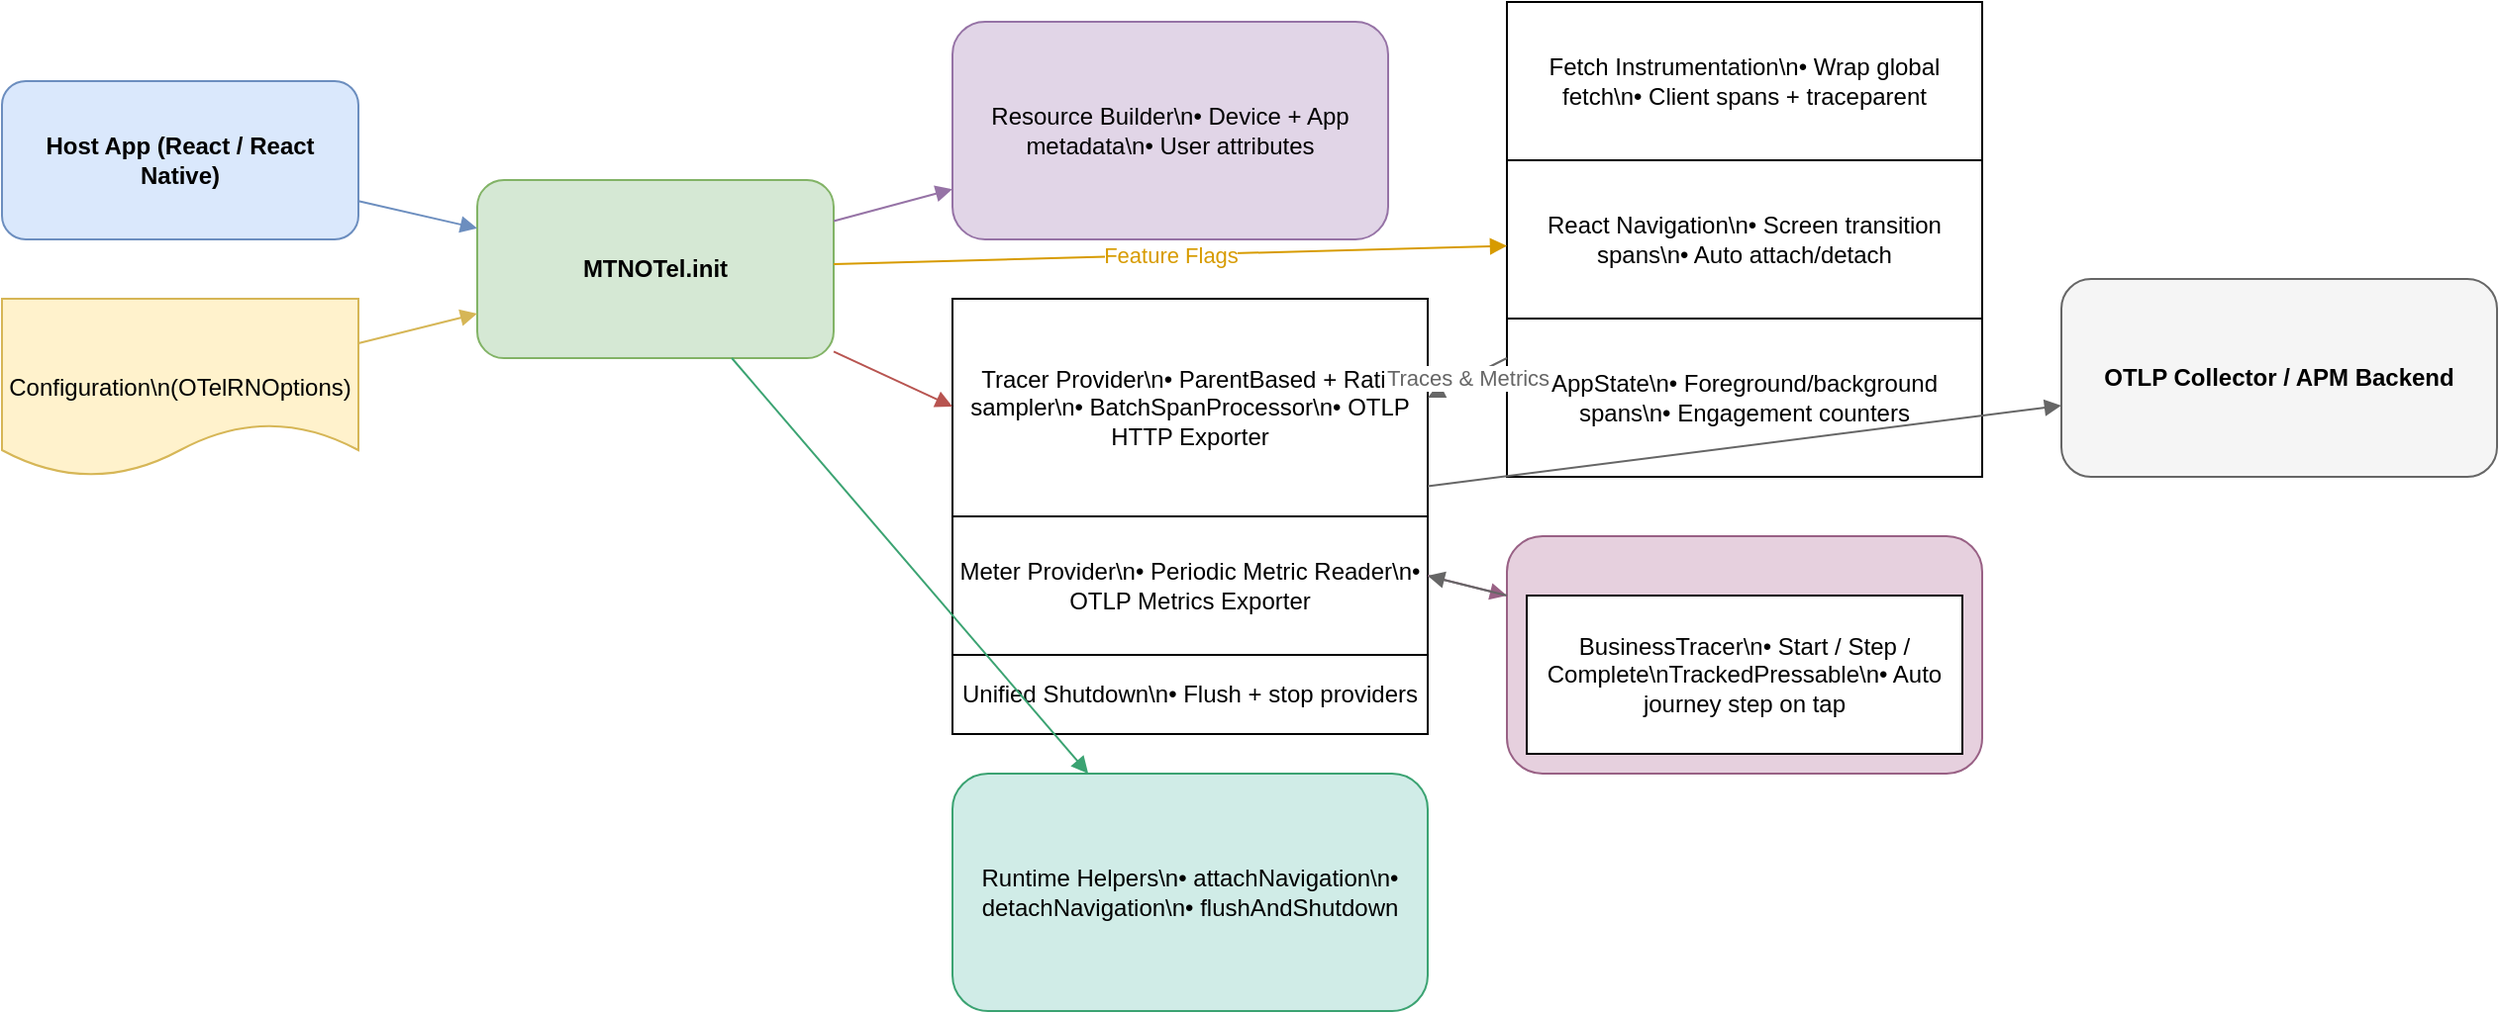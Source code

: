 <mxfile version="20.5.3" type="device">
  <diagram id="u8U4PZqv1P6SxJYHn9xP" name="MTN Telemetry SDK Architecture">
    <mxGraphModel dx="1600" dy="900" grid="1" gridSize="10" guides="1" tooltips="1" connect="1" arrows="1" fold="1" page="1" pageScale="1" pageWidth="1100" pageHeight="850" math="0" shadow="0">
      <root>
        <mxCell id="0"/>
        <mxCell id="1" parent="0"/>
        <mxCell id="App" value="Host App (React / React Native)" style="rounded=1;whiteSpace=wrap;html=1;fillColor=#dae8fc;strokeColor=#6c8ebf;fontStyle=1" vertex="1" parent="1">
          <mxGeometry x="80" y="120" width="180" height="80" as="geometry"/>
        </mxCell>
        <mxCell id="Options" value="Configuration\n(OTelRNOptions)" style="shape=document;whiteSpace=wrap;html=1;fillColor=#fff2cc;strokeColor=#d6b656" vertex="1" parent="1">
          <mxGeometry x="80" y="230" width="180" height="90" as="geometry"/>
        </mxCell>
        <mxCell id="Init" value="MTNOTel.init" style="rounded=1;whiteSpace=wrap;html=1;fillColor=#d5e8d4;strokeColor=#82b366;fontStyle=1" vertex="1" parent="1">
          <mxGeometry x="320" y="170" width="180" height="90" as="geometry"/>
        </mxCell>
        <mxCell id="Resource" value="Resource Builder\n• Device + App metadata\n• User attributes" style="rounded=1;whiteSpace=wrap;html=1;fillColor=#e1d5e7;strokeColor=#9673a6" vertex="1" parent="1">
          <mxGeometry x="560" y="90" width="220" height="110" as="geometry"/>
        </mxCell>
        <mxCell id="Providers" value="Provider Bundle" style="swimlane;childLayout=stackLayout;horizontal=1;startSize=30;rounded=1;html=1;whiteSpace=wrap;fillColor=#f8cecc;strokeColor=#b85450;fontStyle=1" vertex="1" parent="1">
          <mxGeometry x="560" y="230" width="240" height="220" as="geometry"/>
        </mxCell>
        <mxCell id="Tracer" value="Tracer Provider\n• ParentBased + Ratio sampler\n• BatchSpanProcessor\n• OTLP HTTP Exporter" style="whiteSpace=wrap;html=1;rounded=0" vertex="1" parent="Providers">
          <mxGeometry x="0" y="0" width="240" height="110" as="geometry"/>
        </mxCell>
        <mxCell id="Meter" value="Meter Provider\n• Periodic Metric Reader\n• OTLP Metrics Exporter" style="whiteSpace=wrap;html=1;rounded=0" vertex="1" parent="Providers">
          <mxGeometry x="0" y="110" width="240" height="70" as="geometry"/>
        </mxCell>
        <mxCell id="Shutdown" value="Unified Shutdown\n• Flush + stop providers" style="whiteSpace=wrap;html=1;rounded=0" vertex="1" parent="Providers">
          <mxGeometry x="0" y="180" width="240" height="40" as="geometry"/>
        </mxCell>
        <mxCell id="Instrumentations" value="Built-in Instrumentations" style="swimlane;startSize=30;rounded=1;horizontal=1;childLayout=stackLayout;html=1;whiteSpace=wrap;fillColor=#ffe6cc;strokeColor=#d79b00;fontStyle=1" vertex="1" parent="1">
          <mxGeometry x="840" y="80" width="240" height="240" as="geometry"/>
        </mxCell>
        <mxCell id="Fetch" value="Fetch Instrumentation\n• Wrap global fetch\n• Client spans + traceparent" style="whiteSpace=wrap;html=1" vertex="1" parent="Instrumentations">
          <mxGeometry x="0" y="0" width="240" height="80" as="geometry"/>
        </mxCell>
        <mxCell id="Navigation" value="React Navigation\n• Screen transition spans\n• Auto attach/detach" style="whiteSpace=wrap;html=1" vertex="1" parent="Instrumentations">
          <mxGeometry x="0" y="80" width="240" height="80" as="geometry"/>
        </mxCell>
        <mxCell id="AppState" value="AppState\n• Foreground/background spans\n• Engagement counters" style="whiteSpace=wrap;html=1" vertex="1" parent="Instrumentations">
          <mxGeometry x="0" y="160" width="240" height="80" as="geometry"/>
        </mxCell>
        <mxCell id="Business" value="Business Journey Utilities" style="rounded=1;whiteSpace=wrap;html=1;fillColor=#e6d0de;strokeColor=#996185;fontStyle=1" vertex="1" parent="1">
          <mxGeometry x="840" y="350" width="240" height="120" as="geometry"/>
        </mxCell>
        <mxCell id="BusinessContent" value="BusinessTracer\n• Start / Step / Complete\nTrackedPressable\n• Auto journey step on tap" style="whiteSpace=wrap;html=1" vertex="1" parent="Business">
          <mxGeometry x="10" y="30" width="220" height="80" as="geometry"/>
        </mxCell>
        <mxCell id="Helpers" value="Runtime Helpers\n• attachNavigation\n• detachNavigation\n• flushAndShutdown" style="rounded=1;whiteSpace=wrap;html=1;fillColor=#d0ece7;strokeColor=#3ba372" vertex="1" parent="1">
          <mxGeometry x="560" y="470" width="240" height="120" as="geometry"/>
        </mxCell>
        <mxCell id="Backend" value="OTLP Collector / APM Backend" style="rounded=1;whiteSpace=wrap;html=1;fillColor=#f5f5f5;strokeColor=#666666;fontStyle=1" vertex="1" parent="1">
          <mxGeometry x="1120" y="220" width="220" height="100" as="geometry"/>
        </mxCell>
        <mxCell id="Arrow1" style="endArrow=block;html=1;rounded=0;strokeColor=#6c8ebf" edge="1" parent="1" source="App" target="Init">
          <mxGeometry relative="1" as="geometry">
            <mxPoint x="260" y="200" as="targetPoint"/>
          </mxGeometry>
        </mxCell>
        <mxCell id="Arrow2" style="endArrow=block;html=1;rounded=0;strokeColor=#d6b656" edge="1" parent="1" source="Options" target="Init">
          <mxGeometry relative="1" as="geometry"/>
        </mxCell>
        <mxCell id="Arrow3" style="endArrow=block;html=1;rounded=0;strokeColor=#9673a6" edge="1" parent="1" source="Init" target="Resource">
          <mxGeometry relative="1" as="geometry"/>
        </mxCell>
        <mxCell id="Arrow4" style="endArrow=block;html=1;rounded=0;strokeColor=#b85450" edge="1" parent="1" source="Init" target="Providers">
          <mxGeometry relative="1" as="geometry"/>
        </mxCell>
        <mxCell id="Arrow5" value="Feature Flags" style="endArrow=block;html=1;rounded=0;strokeColor=#d79b00;fontColor=#d79b00" edge="1" parent="1" source="Init" target="Instrumentations">
          <mxGeometry relative="1" as="geometry">
            <mxPoint x="820" y="200" as="targetPoint"/>
          </mxGeometry>
        </mxCell>
        <mxCell id="Arrow6" style="endArrow=block;html=1;rounded=0;strokeColor=#996185" edge="1" parent="1" source="Providers" target="Business">
          <mxGeometry relative="1" as="geometry"/>
        </mxCell>
        <mxCell id="Arrow7" style="endArrow=block;html=1;rounded=0;strokeColor=#3ba372" edge="1" parent="1" source="Init" target="Helpers">
          <mxGeometry relative="1" as="geometry"/>
        </mxCell>
        <mxCell id="Arrow8" style="endArrow=block;html=1;rounded=0;strokeColor=#666666" edge="1" parent="1" source="Providers" target="Backend">
          <mxGeometry relative="1" as="geometry"/>
        </mxCell>
        <mxCell id="Arrow9" value="Traces &amp; Metrics" style="endArrow=block;html=1;rounded=0;strokeColor=#666666;fontColor=#666666" edge="1" parent="1" source="Instrumentations" target="Providers">
          <mxGeometry relative="1" as="geometry"/>
        </mxCell>
        <mxCell id="Arrow10" style="endArrow=block;html=1;rounded=0;strokeColor=#666666" edge="1" parent="1" source="Business" target="Providers">
          <mxGeometry relative="1" as="geometry"/>
        </mxCell>
      </root>
    </mxGraphModel>
  </diagram>
</mxfile>
